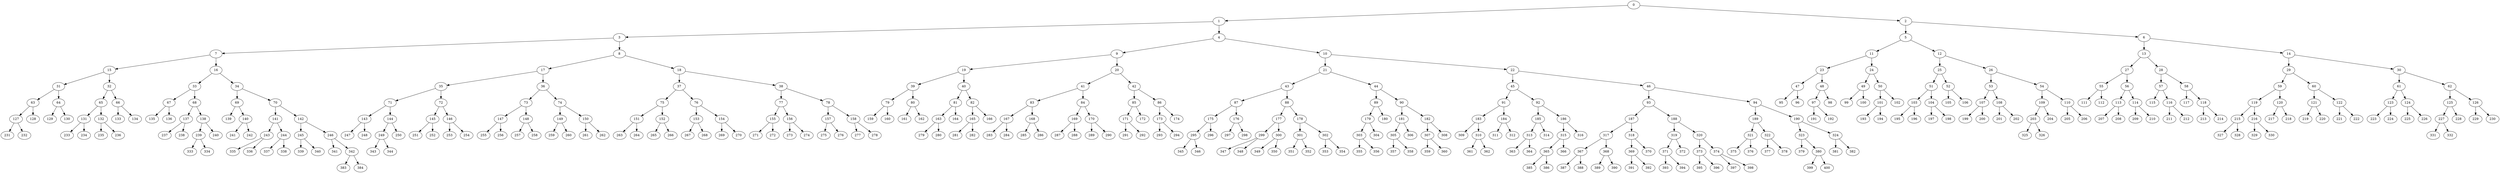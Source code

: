 strict digraph "" {
	0	[Q=0.029276474985467815,
		size=54220];
	1	[Q=0.024523025625045436,
		size=29657];
	0 -> 1;
	2	[Q=0.004473711054288981,
		size=24563];
	0 -> 2;
	3	[Q=0.0041120614294098,
		size=9604];
	1 -> 3;
	4	[Q=0.02875928527810795,
		size=20053];
	1 -> 4;
	5	[Q=0.0041923495586078385,
		size=10791];
	2 -> 5;
	6	[Q=0.002036443180608999,
		size=13772];
	2 -> 6;
	7	[Q=0.0121805636805489,
		size=2803];
	3 -> 7;
	8	[Q=0.0022884494640349473,
		size=6801];
	3 -> 8;
	9	[Q=0.001117587364288325,
		size=7371];
	4 -> 9;
	10	[Q=0.033671166575638956,
		size=12682];
	4 -> 10;
	11	[Q=0.011696884966912152,
		size=2686];
	5 -> 11;
	12	[Q=0.001619583122237006,
		size=8105];
	5 -> 12;
	13	[Q=0.0019066980114925691,
		size=5795];
	6 -> 13;
	14	[Q=0.0013189052355296604,
		size=7977];
	6 -> 14;
	15	[Q=0.009155751386108135,
		size=1093];
	7 -> 15;
	16	[Q=0.007461275451578514,
		size=1710];
	7 -> 16;
	17	[Q=0.005841010657538892,
		size=2580];
	8 -> 17;
	18	[Q=0.0015621685643970318,
		size=4221];
	8 -> 18;
	19	[Q=0.002332133604327241,
		size=2672];
	9 -> 19;
	20	[Q=0.0011475640965145084,
		size=4699];
	9 -> 20;
	21	[Q=0.0036956621345201196,
		size=5168];
	10 -> 21;
	22	[Q=0.004381134486200297,
		size=7514];
	10 -> 22;
	23	[Q=0.010617312973004112,
		size=933];
	11 -> 23;
	24	[Q=0.0014692245692713435,
		size=1753];
	11 -> 24;
	25	[Q=0.0006832601487512802,
		size=4012];
	12 -> 25;
	26	[Q=0.0005250837468403213,
		size=4093];
	12 -> 26;
	27	[Q=0.0009714873250061262,
		size=2947];
	13 -> 27;
	28	[Q=0.001384234173078841,
		size=2848];
	13 -> 28;
	29	[Q=0.001290940093574694,
		size=3224];
	14 -> 29;
	30	[Q=0.0011023095521033588,
		size=4753];
	14 -> 30;
	31	[Q=0.007645673099305583,
		size=508];
	15 -> 31;
	32	[Q=0.006234217524406671,
		size=585];
	15 -> 32;
	33	[Q=0.0023208079072235127,
		size=730];
	16 -> 33;
	34	[Q=0.0011776756308313416,
		size=980];
	16 -> 34;
	35	[Q=0.003428760051881613,
		size=1528];
	17 -> 35;
	36	[Q=0.006092668101188692,
		size=1052];
	17 -> 36;
	37	[Q=0.0020212783072060814,
		size=1965];
	18 -> 37;
	38	[Q=0.0017785510979233254,
		size=2256];
	18 -> 38;
	39	[Q=0.0022933138083006815,
		size=1292];
	19 -> 39;
	40	[Q=0.001286477345446027,
		size=1380];
	19 -> 40;
	41	[Q=0.0011418759517493327,
		size=2238];
	20 -> 41;
	42	[Q=0.0012856126443505367,
		size=2461];
	20 -> 42;
	43	[Q=0.012120633558563021,
		size=1620];
	21 -> 43;
	44	[Q=0.0012295995864526899,
		size=3548];
	21 -> 44;
	45	[Q=0.021509718038264486,
		size=1458];
	22 -> 45;
	46	[Q=0.004808065309833701,
		size=6056];
	22 -> 46;
	47	[Q=0.0010750728526979503,
		size=460];
	23 -> 47;
	48	[Q=0.0006271561955852739,
		size=473];
	23 -> 48;
	49	[Q=0.000839486077903906,
		size=842];
	24 -> 49;
	50	[Q=0.0007597642986368336,
		size=911];
	24 -> 50;
	51	[Q=0.00037695807313087304,
		size=2018];
	25 -> 51;
	52	[Q=0.00022372237851875365,
		size=1994];
	25 -> 52;
	53	[Q=0.00027542112132311614,
		size=2144];
	26 -> 53;
	54	[Q=0.00045107657520687683,
		size=1949];
	26 -> 54;
	55	[Q=0.0009039910176116273,
		size=1279];
	27 -> 55;
	56	[Q=0.0009597244806460181,
		size=1668];
	27 -> 56;
	57	[Q=0.0010946597868356778,
		size=1244];
	28 -> 57;
	58	[Q=0.0005197121968278928,
		size=1604];
	28 -> 58;
	59	[Q=0.00038487810756268614,
		size=1465];
	29 -> 59;
	60	[Q=0.0007277035968048795,
		size=1759];
	29 -> 60;
	61	[Q=0.0005261378352357515,
		size=2221];
	30 -> 61;
	62	[Q=0.0005720064980536954,
		size=2532];
	30 -> 62;
	63	[Q=0.003305352663701022,
		size=271];
	31 -> 63;
	64	[Q=0.0026186852898987256,
		size=237];
	31 -> 64;
	65	[Q=0.002633870504845426,
		size=287];
	32 -> 65;
	66	[Q=0.0007898405584830515,
		size=298];
	32 -> 66;
	67	[Q=0.007147769799378062,
		size=201];
	33 -> 67;
	68	[Q=0.002586794532123876,
		size=529];
	33 -> 68;
	69	[Q=0.010986060574800085,
		size=240];
	34 -> 69;
	70	[Q=0.002666997983429842,
		size=740];
	34 -> 70;
	71	[Q=0.0023670378416349724,
		size=776];
	35 -> 71;
	72	[Q=0.0018962323000864534,
		size=752];
	35 -> 72;
	73	[Q=0.005919969955087173,
		size=494];
	36 -> 73;
	74	[Q=0.002209201909160019,
		size=558];
	36 -> 74;
	75	[Q=0.002271438144559379,
		size=825];
	37 -> 75;
	76	[Q=0.0011486780135451513,
		size=1140];
	37 -> 76;
	77	[Q=0.0011896393394816573,
		size=984];
	38 -> 77;
	78	[Q=0.0005837719441571243,
		size=1272];
	38 -> 78;
	79	[Q=0.0016540766349292801,
		size=444];
	39 -> 79;
	80	[Q=0.0003145273387804848,
		size=848];
	39 -> 80;
	81	[Q=0.0007308855966649541,
		size=472];
	40 -> 81;
	82	[Q=0.00030589092797592143,
		size=908];
	40 -> 82;
	83	[Q=0.000973223431460779,
		size=814];
	41 -> 83;
	84	[Q=0.0004126136408649783,
		size=1424];
	41 -> 84;
	85	[Q=0.0015047713126179196,
		size=1117];
	42 -> 85;
	86	[Q=0.001648172816417437,
		size=1344];
	42 -> 86;
	87	[Q=0.011408682183452257,
		size=623];
	43 -> 87;
	88	[Q=0.003954855554318348,
		size=997];
	43 -> 88;
	89	[Q=0.00422159634793004,
		size=905];
	44 -> 89;
	90	[Q=0.0005627017515450472,
		size=2643];
	44 -> 90;
	91	[Q=0.012959427527585804,
		size=626];
	45 -> 91;
	92	[Q=0.004319976408318077,
		size=832];
	45 -> 92;
	93	[Q=0.008099898269054676,
		size=2158];
	46 -> 93;
	94	[Q=0.0012413716527253787,
		size=3898];
	46 -> 94;
	95	[size=214];
	47 -> 95;
	96	[size=246];
	47 -> 96;
	97	[Q=0.000885154275303196,
		size=154];
	48 -> 97;
	98	[size=319];
	48 -> 98;
	99	[size=419];
	49 -> 99;
	100	[size=423];
	49 -> 100;
	101	[Q="3.6737757194330034e-05",
		size=390];
	50 -> 101;
	102	[size=521];
	50 -> 102;
	103	[Q=0.00012202506301137173,
		size=816];
	51 -> 103;
	104	[Q=0.0001399633234006048,
		size=1202];
	51 -> 104;
	105	[size=978];
	52 -> 105;
	106	[size=1016];
	52 -> 106;
	107	[Q=0.00028389699445190153,
		size=739];
	53 -> 107;
	108	[Q="5.0175328997953406e-05",
		size=1405];
	53 -> 108;
	109	[Q=0.000205186022091991,
		size=773];
	54 -> 109;
	110	[Q=0.00018828402072823547,
		size=1176];
	54 -> 110;
	111	[size=550];
	55 -> 111;
	112	[size=729];
	55 -> 112;
	113	[Q="8.698294863607181e-06",
		size=695];
	56 -> 113;
	114	[Q=0.00029837714855501796,
		size=973];
	56 -> 114;
	115	[size=503];
	57 -> 115;
	116	[Q="8.179635948532549e-05",
		size=741];
	57 -> 116;
	117	[size=643];
	58 -> 117;
	118	[Q="3.0635460027544914e-05",
		size=961];
	58 -> 118;
	119	[Q=0.00020222814064983774,
		size=523];
	59 -> 119;
	120	[Q=0.0004212837642122158,
		size=942];
	59 -> 120;
	121	[Q=0.0003071043852955202,
		size=816];
	60 -> 121;
	122	[Q=0.00027497097244391644,
		size=943];
	60 -> 122;
	123	[Q=0.00013879063781421785,
		size=1051];
	61 -> 123;
	124	[Q=0.00016624842376575244,
		size=1170];
	61 -> 124;
	125	[Q=0.00032369195911327586,
		size=1070];
	62 -> 125;
	126	[Q=0.00016450339637844036,
		size=1462];
	62 -> 126;
	127	[Q=0.003121910297993224,
		size=105];
	63 -> 127;
	128	[size=166];
	63 -> 128;
	129	[size=100];
	64 -> 129;
	130	[size=137];
	64 -> 130;
	131	[Q=0.007205454432016891,
		size=90];
	65 -> 131;
	132	[Q=0.0002116757005551917,
		size=197];
	65 -> 132;
	133	[size=115];
	66 -> 133;
	134	[size=183];
	66 -> 134;
	135	[size=95];
	67 -> 135;
	136	[size=106];
	67 -> 136;
	137	[Q=0.0007069908589667218,
		size=241];
	68 -> 137;
	138	[Q=0.0018305138096941787,
		size=288];
	68 -> 138;
	139	[size=41];
	69 -> 139;
	140	[Q=0.001420289835376537,
		size=199];
	69 -> 140;
	141	[Q=0.0025934275712232446,
		size=293];
	70 -> 141;
	142	[Q=0.004366734411484108,
		size=447];
	70 -> 142;
	143	[Q=0.000831438569087628,
		size=353];
	71 -> 143;
	144	[Q=0.0008308346419376167,
		size=423];
	71 -> 144;
	145	[Q=0.0028943644614788933,
		size=350];
	72 -> 145;
	146	[Q=0.0002983476082265013,
		size=402];
	72 -> 146;
	147	[Q=0.00046558917562447566,
		size=195];
	73 -> 147;
	148	[Q=0.0012449034994530817,
		size=299];
	73 -> 148;
	149	[Q=0.0005260507617872168,
		size=260];
	74 -> 149;
	150	[Q=0.001645036397084243,
		size=298];
	74 -> 150;
	151	[Q=0.0004894881187287592,
		size=376];
	75 -> 151;
	152	[Q=0.001081610625806917,
		size=449];
	75 -> 152;
	153	[Q=0.0005319853714094713,
		size=531];
	76 -> 153;
	154	[Q=0.0004582637519052746,
		size=609];
	76 -> 154;
	155	[Q=0.0007315022492302148,
		size=451];
	77 -> 155;
	156	[Q=0.0009362411684351868,
		size=533];
	77 -> 156;
	157	[Q=0.0003897972920674231,
		size=524];
	78 -> 157;
	158	[Q=0.0002851933541197782,
		size=748];
	78 -> 158;
	159	[size=198];
	79 -> 159;
	160	[size=246];
	79 -> 160;
	161	[size=365];
	80 -> 161;
	162	[size=483];
	80 -> 162;
	163	[Q=0.0005055450369593761,
		size=180];
	81 -> 163;
	164	[size=292];
	81 -> 164;
	165	[Q="4.62712759284889e-05",
		size=414];
	82 -> 165;
	166	[size=494];
	82 -> 166;
	167	[Q=0.0009559347971420107,
		size=331];
	83 -> 167;
	168	[Q=0.0001743419085842024,
		size=483];
	83 -> 168;
	169	[Q=0.00012896278981852638,
		size=657];
	84 -> 169;
	170	[Q=0.00041301001234961277,
		size=767];
	84 -> 170;
	171	[Q=0.00013718994012598684,
		size=558];
	85 -> 171;
	172	[size=559];
	85 -> 172;
	173	[Q=0.0002443838084837946,
		size=826];
	86 -> 173;
	174	[size=518];
	86 -> 174;
	175	[Q=0.003511212694660079,
		size=228];
	87 -> 175;
	176	[Q=0.0007879666868083057,
		size=395];
	87 -> 176;
	177	[Q=0.002682291313100965,
		size=435];
	88 -> 177;
	178	[Q=0.002302200169695623,
		size=562];
	88 -> 178;
	179	[Q=0.0010947588932516406,
		size=477];
	89 -> 179;
	180	[size=428];
	89 -> 180;
	181	[Q=0.0009076575322176372,
		size=1050];
	90 -> 181;
	182	[Q=0.00040983847099640425,
		size=1593];
	90 -> 182;
	183	[Q=0.0029561675375523733,
		size=284];
	91 -> 183;
	184	[Q=0.0006656054736212114,
		size=342];
	91 -> 184;
	185	[Q=0.004290368578497072,
		size=227];
	92 -> 185;
	186	[Q=0.003057105898708168,
		size=605];
	92 -> 186;
	187	[Q=0.005001697248881221,
		size=765];
	93 -> 187;
	188	[Q=0.0018840250103562828,
		size=1393];
	93 -> 188;
	189	[Q=0.002621582327646005,
		size=1072];
	94 -> 189;
	190	[Q=0.0006583454487971985,
		size=2826];
	94 -> 190;
	191	[size=74];
	97 -> 191;
	192	[size=80];
	97 -> 192;
	193	[size=137];
	101 -> 193;
	194	[size=253];
	101 -> 194;
	195	[size=403];
	103 -> 195;
	196	[size=413];
	103 -> 196;
	197	[size=587];
	104 -> 197;
	198	[size=615];
	104 -> 198;
	199	[size=248];
	107 -> 199;
	200	[size=491];
	107 -> 200;
	201	[size=606];
	108 -> 201;
	202	[size=799];
	108 -> 202;
	203	[Q=0.0006462640944449732,
		size=203];
	109 -> 203;
	204	[size=570];
	109 -> 204;
	205	[size=577];
	110 -> 205;
	206	[size=599];
	110 -> 206;
	207	[size=346];
	113 -> 207;
	208	[size=349];
	113 -> 208;
	209	[size=422];
	114 -> 209;
	210	[size=551];
	114 -> 210;
	211	[size=287];
	116 -> 211;
	212	[size=454];
	116 -> 212;
	213	[size=461];
	118 -> 213;
	214	[size=500];
	118 -> 214;
	215	[Q=0.0005143946485583056,
		size=147];
	119 -> 215;
	216	[Q=0.0004648421967323735,
		size=376];
	119 -> 216;
	217	[size=486];
	120 -> 217;
	218	[size=456];
	120 -> 218;
	219	[size=402];
	121 -> 219;
	220	[size=414];
	121 -> 220;
	221	[size=466];
	122 -> 221;
	222	[size=477];
	122 -> 222;
	223	[size=496];
	123 -> 223;
	224	[size=555];
	123 -> 224;
	225	[size=505];
	124 -> 225;
	226	[size=665];
	124 -> 226;
	227	[Q=0.0011194572405616582,
		size=278];
	125 -> 227;
	228	[size=792];
	125 -> 228;
	229	[size=547];
	126 -> 229;
	230	[size=915];
	126 -> 230;
	231	[size=13];
	127 -> 231;
	232	[size=92];
	127 -> 232;
	233	[size=13];
	131 -> 233;
	234	[size=77];
	131 -> 234;
	235	[size=92];
	132 -> 235;
	236	[size=105];
	132 -> 236;
	237	[size=122];
	137 -> 237;
	238	[size=119];
	137 -> 238;
	239	[Q="9.321384467847471e-05",
		size=143];
	138 -> 239;
	240	[size=145];
	138 -> 240;
	241	[size=88];
	140 -> 241;
	242	[size=111];
	140 -> 242;
	243	[Q=0.00047560846746691476,
		size=125];
	141 -> 243;
	244	[Q=0.001997026507468469,
		size=168];
	141 -> 244;
	245	[Q=0.000701448797111287,
		size=148];
	142 -> 245;
	246	[Q=0.0017028771416526256,
		size=299];
	142 -> 246;
	247	[size=188];
	143 -> 247;
	248	[size=165];
	143 -> 248;
	249	[Q=0.000340434310549087,
		size=183];
	144 -> 249;
	250	[size=240];
	144 -> 250;
	251	[size=159];
	145 -> 251;
	252	[size=191];
	145 -> 252;
	253	[size=211];
	146 -> 253;
	254	[size=191];
	146 -> 254;
	255	[size=84];
	147 -> 255;
	256	[size=111];
	147 -> 256;
	257	[size=131];
	148 -> 257;
	258	[size=168];
	148 -> 258;
	259	[size=116];
	149 -> 259;
	260	[size=144];
	149 -> 260;
	261	[size=126];
	150 -> 261;
	262	[size=172];
	150 -> 262;
	263	[size=182];
	151 -> 263;
	264	[size=194];
	151 -> 264;
	265	[size=196];
	152 -> 265;
	266	[size=253];
	152 -> 266;
	267	[size=223];
	153 -> 267;
	268	[size=308];
	153 -> 268;
	269	[size=272];
	154 -> 269;
	270	[size=337];
	154 -> 270;
	271	[size=239];
	155 -> 271;
	272	[size=212];
	155 -> 272;
	273	[size=221];
	156 -> 273;
	274	[size=312];
	156 -> 274;
	275	[size=242];
	157 -> 275;
	276	[size=282];
	157 -> 276;
	277	[size=366];
	158 -> 277;
	278	[size=382];
	158 -> 278;
	279	[size=50];
	163 -> 279;
	280	[size=130];
	163 -> 280;
	281	[size=177];
	165 -> 281;
	282	[size=237];
	165 -> 282;
	283	[size=148];
	167 -> 283;
	284	[size=183];
	167 -> 284;
	285	[size=214];
	168 -> 285;
	286	[size=269];
	168 -> 286;
	287	[size=282];
	169 -> 287;
	288	[size=375];
	169 -> 288;
	289	[size=340];
	170 -> 289;
	290	[size=427];
	170 -> 290;
	291	[size=287];
	171 -> 291;
	292	[size=271];
	171 -> 292;
	293	[size=464];
	173 -> 293;
	294	[size=362];
	173 -> 294;
	295	[Q=0.0031577935768431487,
		size=66];
	175 -> 295;
	296	[size=162];
	175 -> 296;
	297	[size=164];
	176 -> 297;
	298	[size=231];
	176 -> 298;
	299	[Q=0.002113635811470338,
		size=187];
	177 -> 299;
	300	[Q=0.0019032409144732754,
		size=248];
	177 -> 300;
	301	[Q=0.0018968881078654798,
		size=260];
	178 -> 301;
	302	[Q=0.0010797875256059464,
		size=302];
	178 -> 302;
	303	[Q=0.0004366797813840362,
		size=231];
	179 -> 303;
	304	[size=246];
	179 -> 304;
	305	[Q="8.424252122346543e-05",
		size=514];
	181 -> 305;
	306	[size=536];
	181 -> 306;
	307	[Q=0.000311067819513261,
		size=672];
	182 -> 307;
	308	[size=921];
	182 -> 308;
	309	[size=113];
	183 -> 309;
	310	[Q="3.3533667637197784e-05",
		size=171];
	183 -> 310;
	311	[size=155];
	184 -> 311;
	312	[size=187];
	184 -> 312;
	313	[Q=0.001224834309822398,
		size=130];
	185 -> 313;
	314	[size=97];
	185 -> 314;
	315	[Q=0.0005916793365097206,
		size=215];
	186 -> 315;
	316	[size=390];
	186 -> 316;
	317	[Q=0.005725297713038369,
		size=357];
	187 -> 317;
	318	[Q=0.006235165477292248,
		size=408];
	187 -> 318;
	319	[Q=0.002912911106501548,
		size=466];
	188 -> 319;
	320	[Q=0.0010525372106179043,
		size=927];
	188 -> 320;
	321	[Q=0.0015916655245154232,
		size=613];
	189 -> 321;
	322	[Q=0.000959110234296956,
		size=459];
	189 -> 322;
	323	[Q=0.00021558661745862961,
		size=1395];
	190 -> 323;
	324	[Q=0.00022823107731378967,
		size=1431];
	190 -> 324;
	325	[size=67];
	203 -> 325;
	326	[size=136];
	203 -> 326;
	327	[size=44];
	215 -> 327;
	328	[size=103];
	215 -> 328;
	329	[size=137];
	216 -> 329;
	330	[size=239];
	216 -> 330;
	331	[size=77];
	227 -> 331;
	332	[size=201];
	227 -> 332;
	333	[size=54];
	239 -> 333;
	334	[size=89];
	239 -> 334;
	335	[size=63];
	243 -> 335;
	336	[size=62];
	243 -> 336;
	337	[size=77];
	244 -> 337;
	338	[size=91];
	244 -> 338;
	339	[size=62];
	245 -> 339;
	340	[size=86];
	245 -> 340;
	341	[size=143];
	246 -> 341;
	342	[Q=0.0006982413067772308,
		size=156];
	246 -> 342;
	343	[size=82];
	249 -> 343;
	344	[size=101];
	249 -> 344;
	345	[size=32];
	295 -> 345;
	346	[size=34];
	295 -> 346;
	347	[size=73];
	299 -> 347;
	348	[size=114];
	299 -> 348;
	349	[size=112];
	300 -> 349;
	350	[size=136];
	300 -> 350;
	351	[size=133];
	301 -> 351;
	352	[size=127];
	301 -> 352;
	353	[size=141];
	302 -> 353;
	354	[size=161];
	302 -> 354;
	355	[size=101];
	303 -> 355;
	356	[size=130];
	303 -> 356;
	357	[size=256];
	305 -> 357;
	358	[size=258];
	305 -> 358;
	359	[size=270];
	307 -> 359;
	360	[size=402];
	307 -> 360;
	361	[size=87];
	310 -> 361;
	362	[size=84];
	310 -> 362;
	363	[size=69];
	313 -> 363;
	364	[size=61];
	313 -> 364;
	365	[Q="3.556233848552026e-05",
		size=108];
	315 -> 365;
	366	[size=107];
	315 -> 366;
	367	[Q=0.0003771198107655471,
		size=161];
	317 -> 367;
	368	[Q=0.005232287738059907,
		size=196];
	317 -> 368;
	369	[Q=0.003425677839777236,
		size=177];
	318 -> 369;
	370	[size=231];
	318 -> 370;
	371	[Q=0.0005061704304919756,
		size=242];
	319 -> 371;
	372	[size=224];
	319 -> 372;
	373	[Q=0.00025808758545059485,
		size=449];
	320 -> 373;
	374	[Q="8.681030357157726e-05",
		size=478];
	320 -> 374;
	375	[size=285];
	321 -> 375;
	376	[size=328];
	321 -> 376;
	377	[size=223];
	322 -> 377;
	378	[size=236];
	322 -> 378;
	379	[size=663];
	323 -> 379;
	380	[Q="5.100134629998365e-05",
		size=732];
	323 -> 380;
	381	[size=680];
	324 -> 381;
	382	[size=751];
	324 -> 382;
	383	[size=70];
	342 -> 383;
	384	[size=86];
	342 -> 384;
	385	[size=37];
	365 -> 385;
	386	[size=71];
	365 -> 386;
	387	[size=78];
	367 -> 387;
	388	[size=83];
	367 -> 388;
	389	[size=70];
	368 -> 389;
	390	[size=126];
	368 -> 390;
	391	[size=90];
	369 -> 391;
	392	[size=87];
	369 -> 392;
	393	[size=124];
	371 -> 393;
	394	[size=118];
	371 -> 394;
	395	[size=213];
	373 -> 395;
	396	[size=236];
	373 -> 396;
	397	[size=245];
	374 -> 397;
	398	[size=233];
	374 -> 398;
	399	[size=334];
	380 -> 399;
	400	[size=398];
	380 -> 400;
}

